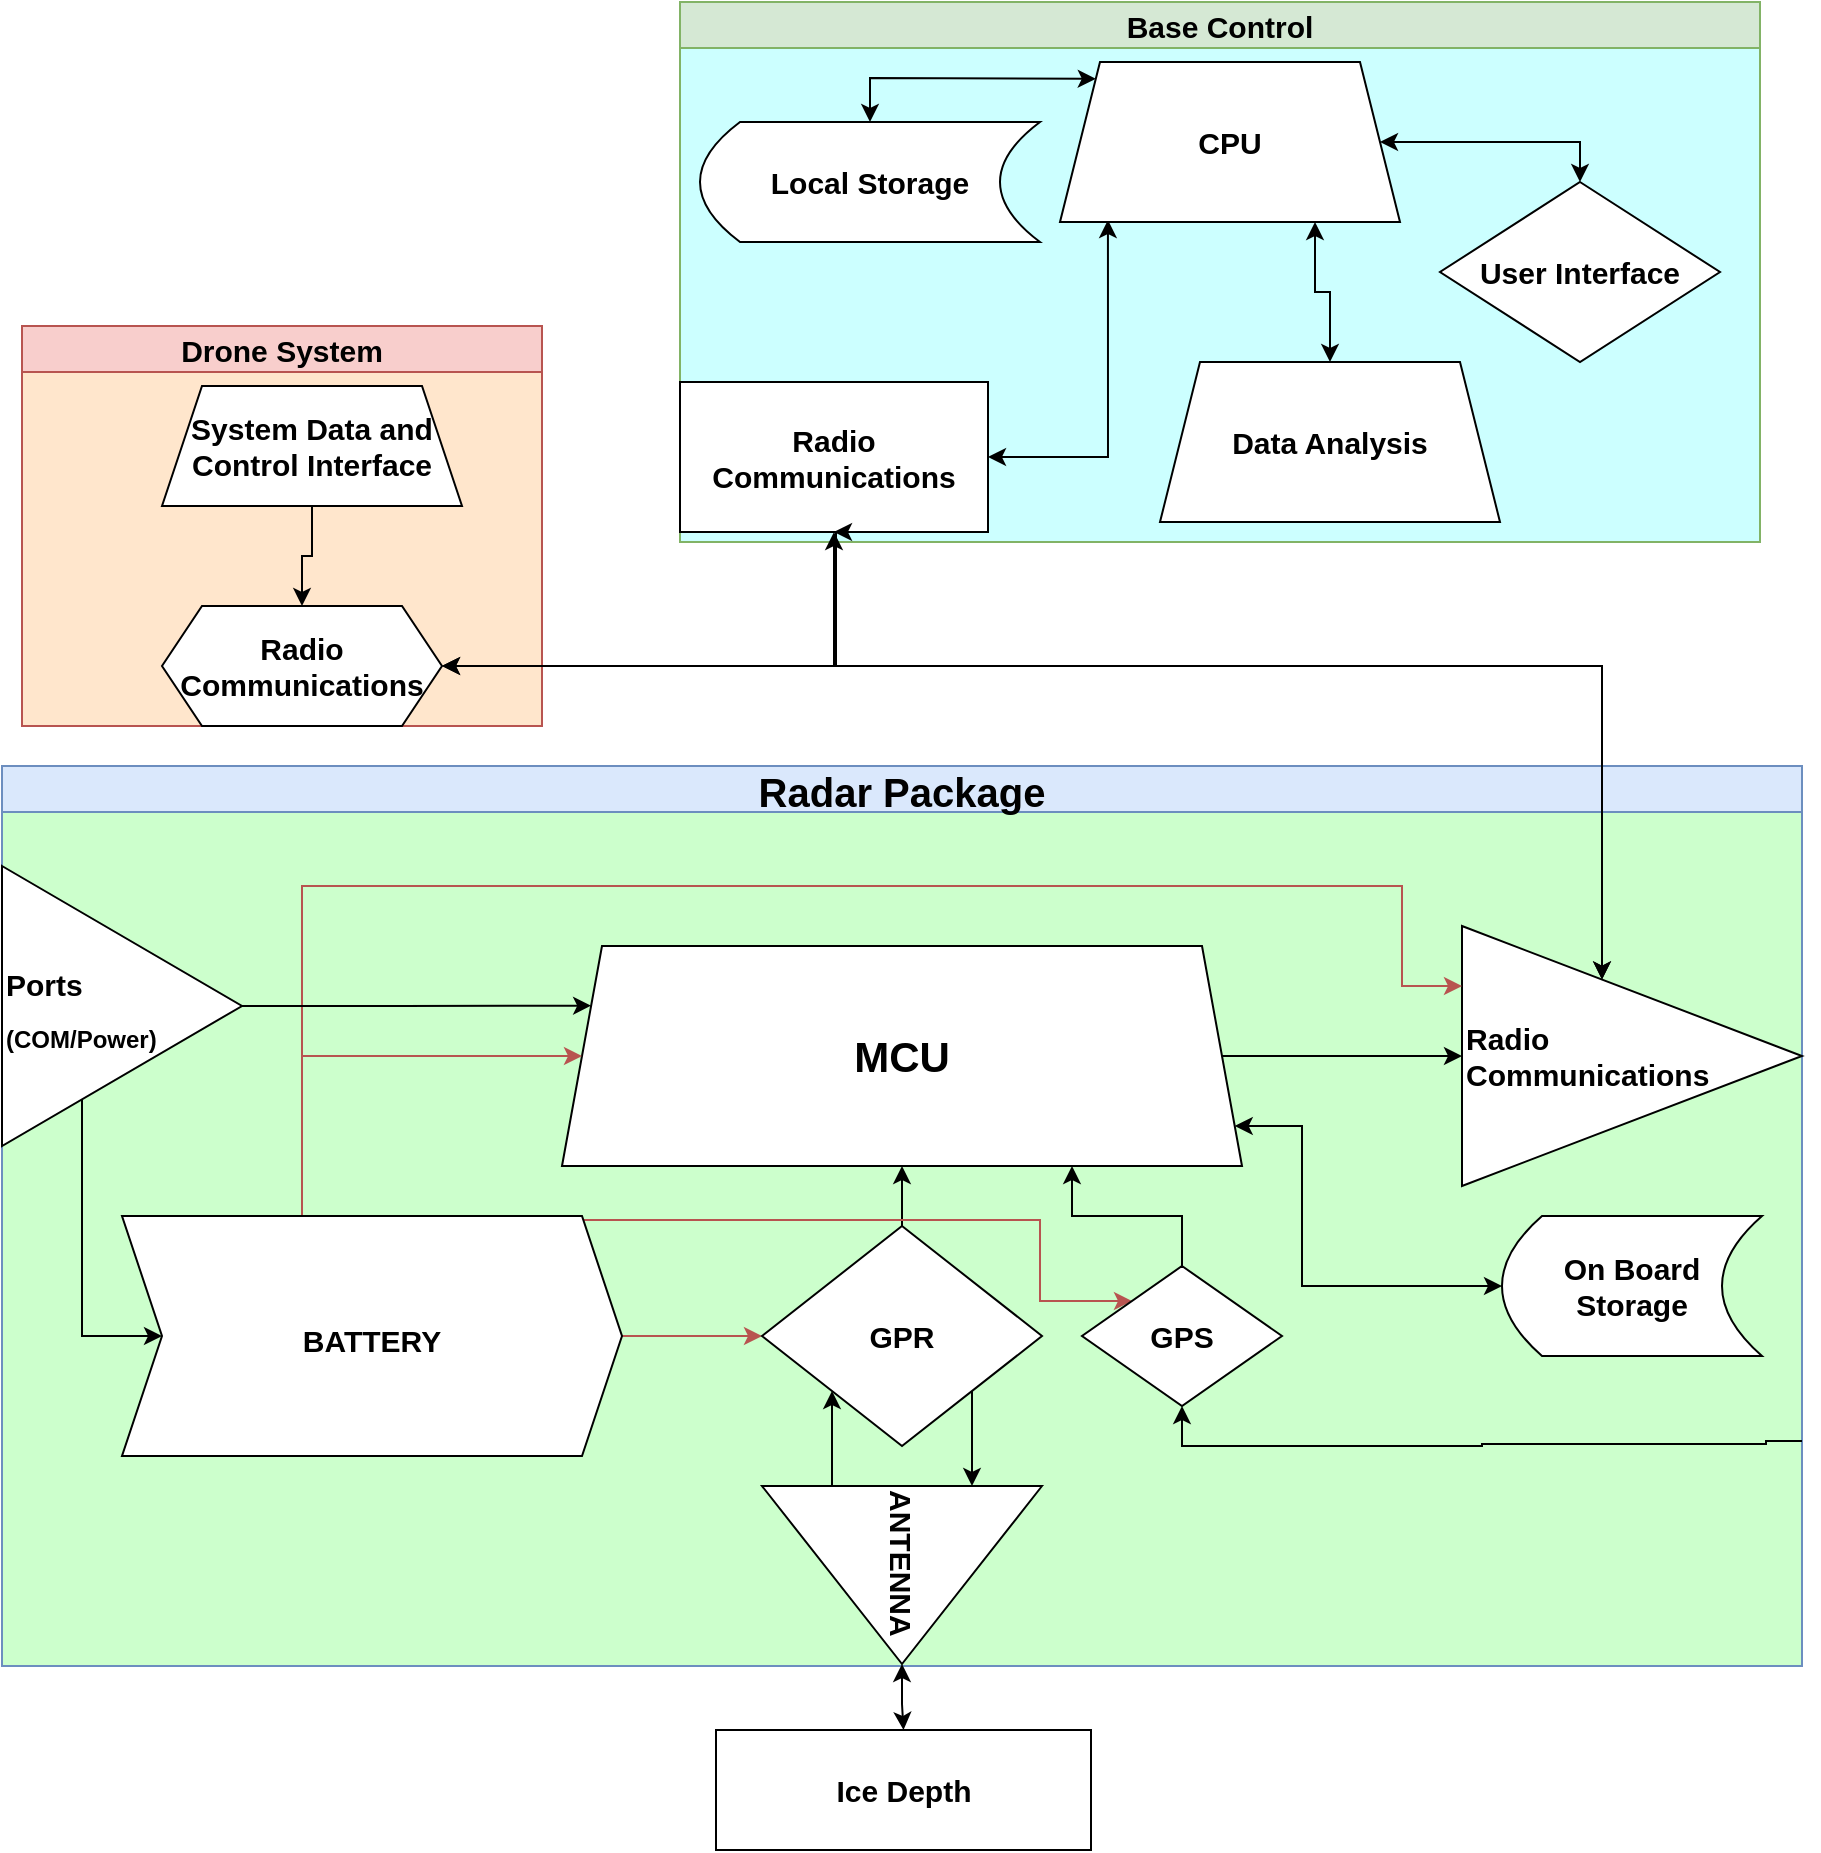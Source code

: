 <mxfile version="20.5.1" type="google"><diagram id="5p57DuiUJtVlTiZNPNAu" name="Page-1"><mxGraphModel grid="0" page="0" gridSize="10" guides="0" tooltips="1" connect="1" arrows="1" fold="1" pageScale="1" pageWidth="850" pageHeight="1100" math="0" shadow="0"><root><mxCell id="0"/><mxCell id="1" parent="0"/><mxCell id="MShEhDMoe3EngXBpGJt7-1" value="Radar Package" style="swimlane;fillColor=#dae8fc;strokeColor=#6c8ebf;swimlaneFillColor=#CCFFCC;fontSize=20;" vertex="1" parent="1"><mxGeometry x="90" y="390" width="900" height="450" as="geometry"/></mxCell><mxCell id="MShEhDMoe3EngXBpGJt7-6" style="edgeStyle=orthogonalEdgeStyle;rounded=0;orthogonalLoop=1;jettySize=auto;html=1;entryX=0;entryY=1;entryDx=0;entryDy=0;fontSize=15;exitX=0;exitY=0.75;exitDx=0;exitDy=0;" edge="1" parent="MShEhDMoe3EngXBpGJt7-1" source="MShEhDMoe3EngXBpGJt7-4" target="MShEhDMoe3EngXBpGJt7-5"><mxGeometry relative="1" as="geometry"/></mxCell><mxCell id="MShEhDMoe3EngXBpGJt7-4" value="&lt;b&gt;&lt;font style=&quot;font-size: 15px;&quot;&gt;ANTENNA&lt;/font&gt;&lt;/b&gt;" style="triangle;whiteSpace=wrap;html=1;fillColor=#FFFFFF;rotation=90;align=left;" vertex="1" parent="MShEhDMoe3EngXBpGJt7-1"><mxGeometry x="405.5" y="334.5" width="89" height="140" as="geometry"/></mxCell><mxCell id="MShEhDMoe3EngXBpGJt7-7" style="edgeStyle=orthogonalEdgeStyle;rounded=0;orthogonalLoop=1;jettySize=auto;html=1;entryX=0;entryY=0.25;entryDx=0;entryDy=0;fontSize=15;exitX=1;exitY=1;exitDx=0;exitDy=0;" edge="1" parent="MShEhDMoe3EngXBpGJt7-1" source="MShEhDMoe3EngXBpGJt7-5" target="MShEhDMoe3EngXBpGJt7-4"><mxGeometry relative="1" as="geometry"><mxPoint x="490" y="340" as="sourcePoint"/><Array as="points"><mxPoint x="485" y="350"/><mxPoint x="485" y="350"/></Array></mxGeometry></mxCell><mxCell id="MShEhDMoe3EngXBpGJt7-13" style="edgeStyle=orthogonalEdgeStyle;rounded=0;orthogonalLoop=1;jettySize=auto;html=1;entryX=0.5;entryY=1;entryDx=0;entryDy=0;fontSize=21;" edge="1" parent="MShEhDMoe3EngXBpGJt7-1" source="MShEhDMoe3EngXBpGJt7-5" target="MShEhDMoe3EngXBpGJt7-12"><mxGeometry relative="1" as="geometry"/></mxCell><mxCell id="MShEhDMoe3EngXBpGJt7-8" value="&lt;b&gt;On Board Storage&lt;/b&gt;" style="shape=dataStorage;whiteSpace=wrap;html=1;fixedSize=1;fontSize=15;fillColor=#FFFFFF;" vertex="1" parent="MShEhDMoe3EngXBpGJt7-1"><mxGeometry x="750" y="225" width="130" height="70" as="geometry"/></mxCell><mxCell id="MShEhDMoe3EngXBpGJt7-9" value="&lt;b&gt;Radio &lt;br&gt;Communications&lt;/b&gt;" style="triangle;whiteSpace=wrap;html=1;fontSize=15;fillColor=#FFFFFF;align=left;" vertex="1" parent="MShEhDMoe3EngXBpGJt7-1"><mxGeometry x="730" y="80" width="170" height="130" as="geometry"/></mxCell><mxCell id="MShEhDMoe3EngXBpGJt7-14" style="edgeStyle=orthogonalEdgeStyle;rounded=0;orthogonalLoop=1;jettySize=auto;html=1;fontSize=21;" edge="1" parent="MShEhDMoe3EngXBpGJt7-1" source="MShEhDMoe3EngXBpGJt7-12" target="MShEhDMoe3EngXBpGJt7-9"><mxGeometry relative="1" as="geometry"/></mxCell><mxCell id="MShEhDMoe3EngXBpGJt7-15" style="edgeStyle=orthogonalEdgeStyle;rounded=0;orthogonalLoop=1;jettySize=auto;html=1;fontSize=21;entryX=0;entryY=0.5;entryDx=0;entryDy=0;startArrow=classic;startFill=1;" edge="1" parent="MShEhDMoe3EngXBpGJt7-1" source="MShEhDMoe3EngXBpGJt7-12" target="MShEhDMoe3EngXBpGJt7-8"><mxGeometry relative="1" as="geometry"><Array as="points"><mxPoint x="650" y="180"/><mxPoint x="650" y="260"/></Array></mxGeometry></mxCell><mxCell id="MShEhDMoe3EngXBpGJt7-12" value="&lt;b&gt;&lt;font style=&quot;font-size: 21px;&quot;&gt;MCU&lt;/font&gt;&lt;/b&gt;" style="shape=trapezoid;perimeter=trapezoidPerimeter;whiteSpace=wrap;html=1;fixedSize=1;fontSize=15;fillColor=#FFFFFF;gradientColor=none;" vertex="1" parent="MShEhDMoe3EngXBpGJt7-1"><mxGeometry x="280" y="90" width="340" height="110" as="geometry"/></mxCell><mxCell id="MShEhDMoe3EngXBpGJt7-17" style="edgeStyle=orthogonalEdgeStyle;rounded=0;orthogonalLoop=1;jettySize=auto;html=1;entryX=0;entryY=0.5;entryDx=0;entryDy=0;fontSize=21;startArrow=none;startFill=0;fillColor=#f8cecc;strokeColor=#b85450;" edge="1" parent="MShEhDMoe3EngXBpGJt7-1" source="MShEhDMoe3EngXBpGJt7-16" target="MShEhDMoe3EngXBpGJt7-5"><mxGeometry relative="1" as="geometry"/></mxCell><mxCell id="MShEhDMoe3EngXBpGJt7-18" style="edgeStyle=orthogonalEdgeStyle;rounded=0;orthogonalLoop=1;jettySize=auto;html=1;entryX=0;entryY=0.5;entryDx=0;entryDy=0;fontSize=21;startArrow=none;startFill=0;fillColor=#f8cecc;strokeColor=#b85450;" edge="1" parent="MShEhDMoe3EngXBpGJt7-1" source="MShEhDMoe3EngXBpGJt7-16" target="MShEhDMoe3EngXBpGJt7-12"><mxGeometry relative="1" as="geometry"><Array as="points"><mxPoint x="150" y="145"/></Array></mxGeometry></mxCell><mxCell id="MShEhDMoe3EngXBpGJt7-20" style="edgeStyle=orthogonalEdgeStyle;rounded=0;orthogonalLoop=1;jettySize=auto;html=1;fontSize=21;startArrow=none;startFill=0;fillColor=#f8cecc;strokeColor=#b85450;" edge="1" parent="MShEhDMoe3EngXBpGJt7-1" source="MShEhDMoe3EngXBpGJt7-16" target="MShEhDMoe3EngXBpGJt7-9"><mxGeometry relative="1" as="geometry"><mxPoint x="690" y="100" as="targetPoint"/><Array as="points"><mxPoint x="150" y="60"/><mxPoint x="700" y="60"/><mxPoint x="700" y="110"/></Array></mxGeometry></mxCell><mxCell id="WmSkTKC6HEO1XX-EunGo-6" style="edgeStyle=orthogonalEdgeStyle;rounded=0;orthogonalLoop=1;jettySize=auto;html=1;entryX=0;entryY=0;entryDx=0;entryDy=0;fontSize=15;startArrow=none;startFill=0;fillColor=#f8cecc;strokeColor=#b85450;" edge="1" parent="MShEhDMoe3EngXBpGJt7-1" source="MShEhDMoe3EngXBpGJt7-16" target="MShEhDMoe3EngXBpGJt7-40"><mxGeometry relative="1" as="geometry"><Array as="points"><mxPoint x="519" y="227"/><mxPoint x="519" y="268"/></Array></mxGeometry></mxCell><mxCell id="MShEhDMoe3EngXBpGJt7-16" value="&lt;span style=&quot;font-size: 15px;&quot;&gt;&lt;b&gt;BATTERY&lt;/b&gt;&lt;/span&gt;" style="shape=step;perimeter=stepPerimeter;whiteSpace=wrap;html=1;fixedSize=1;fontSize=21;fillColor=#FFFFFF;gradientColor=none;" vertex="1" parent="MShEhDMoe3EngXBpGJt7-1"><mxGeometry x="60" y="225" width="250" height="120" as="geometry"/></mxCell><mxCell id="MShEhDMoe3EngXBpGJt7-22" style="edgeStyle=orthogonalEdgeStyle;rounded=0;orthogonalLoop=1;jettySize=auto;html=1;entryX=0;entryY=0.25;entryDx=0;entryDy=0;fontSize=15;startArrow=none;startFill=0;" edge="1" parent="MShEhDMoe3EngXBpGJt7-1" source="MShEhDMoe3EngXBpGJt7-21" target="MShEhDMoe3EngXBpGJt7-12"><mxGeometry relative="1" as="geometry"/></mxCell><mxCell id="MShEhDMoe3EngXBpGJt7-23" style="edgeStyle=orthogonalEdgeStyle;rounded=0;orthogonalLoop=1;jettySize=auto;html=1;fontSize=15;startArrow=none;startFill=0;" edge="1" parent="MShEhDMoe3EngXBpGJt7-1" source="MShEhDMoe3EngXBpGJt7-21"><mxGeometry relative="1" as="geometry"><mxPoint x="80" y="285" as="targetPoint"/><Array as="points"><mxPoint x="40" y="285"/></Array></mxGeometry></mxCell><mxCell id="MShEhDMoe3EngXBpGJt7-21" value="&lt;b style=&quot;&quot;&gt;&lt;font style=&quot;&quot;&gt;&lt;font style=&quot;font-size: 15px;&quot;&gt;Ports&lt;/font&gt;&lt;br&gt;&lt;span style=&quot;font-size: 12px;&quot;&gt;(COM/Power)&lt;/span&gt;&lt;br&gt;&lt;/font&gt;&lt;/b&gt;" style="triangle;whiteSpace=wrap;html=1;fontSize=21;fillColor=#FFFFFF;gradientColor=none;align=left;" vertex="1" parent="MShEhDMoe3EngXBpGJt7-1"><mxGeometry y="50" width="120" height="140" as="geometry"/></mxCell><mxCell id="MShEhDMoe3EngXBpGJt7-41" style="edgeStyle=orthogonalEdgeStyle;rounded=0;orthogonalLoop=1;jettySize=auto;html=1;entryX=0.75;entryY=1;entryDx=0;entryDy=0;fontSize=15;startArrow=none;startFill=0;" edge="1" parent="MShEhDMoe3EngXBpGJt7-1" source="MShEhDMoe3EngXBpGJt7-40" target="MShEhDMoe3EngXBpGJt7-12"><mxGeometry relative="1" as="geometry"/></mxCell><mxCell id="MShEhDMoe3EngXBpGJt7-40" value="&lt;b&gt;GPS&lt;/b&gt;" style="rhombus;whiteSpace=wrap;html=1;fontSize=15;fillColor=#FFFFFF;" vertex="1" parent="MShEhDMoe3EngXBpGJt7-1"><mxGeometry x="540" y="250" width="100" height="70" as="geometry"/></mxCell><mxCell id="MShEhDMoe3EngXBpGJt7-42" style="edgeStyle=orthogonalEdgeStyle;rounded=0;orthogonalLoop=1;jettySize=auto;html=1;fontSize=15;startArrow=classic;startFill=1;endArrow=none;endFill=0;entryX=1;entryY=0.75;entryDx=0;entryDy=0;exitX=0.5;exitY=1;exitDx=0;exitDy=0;" edge="1" parent="MShEhDMoe3EngXBpGJt7-1" source="MShEhDMoe3EngXBpGJt7-40" target="MShEhDMoe3EngXBpGJt7-1"><mxGeometry relative="1" as="geometry"><mxPoint x="714" y="306" as="targetPoint"/><Array as="points"><mxPoint x="590" y="340"/><mxPoint x="740" y="340"/><mxPoint x="882" y="339"/><mxPoint x="882" y="338"/></Array></mxGeometry></mxCell><mxCell id="MShEhDMoe3EngXBpGJt7-5" value="&lt;b&gt;GPR&lt;/b&gt;" style="rhombus;whiteSpace=wrap;html=1;fontSize=15;fillColor=#FFFFFF;" vertex="1" parent="MShEhDMoe3EngXBpGJt7-1"><mxGeometry x="380" y="230" width="140" height="110" as="geometry"/></mxCell><mxCell id="MShEhDMoe3EngXBpGJt7-2" value="Drone System" style="swimlane;fillColor=#f8cecc;strokeColor=#b85450;gradientColor=none;swimlaneFillColor=#FFE6CC;fontSize=15;" vertex="1" parent="1"><mxGeometry x="100" y="170" width="260" height="200" as="geometry"/></mxCell><mxCell id="MShEhDMoe3EngXBpGJt7-43" value="&lt;b&gt;Radio Communications&lt;/b&gt;" style="shape=hexagon;perimeter=hexagonPerimeter2;whiteSpace=wrap;html=1;fixedSize=1;fontSize=15;fillColor=#FFFFFF;gradientColor=none;" vertex="1" parent="MShEhDMoe3EngXBpGJt7-2"><mxGeometry x="70" y="140" width="140" height="60" as="geometry"/></mxCell><mxCell id="WmSkTKC6HEO1XX-EunGo-2" style="edgeStyle=orthogonalEdgeStyle;rounded=0;orthogonalLoop=1;jettySize=auto;html=1;exitX=0.5;exitY=1;exitDx=0;exitDy=0;" edge="1" parent="MShEhDMoe3EngXBpGJt7-2" source="MShEhDMoe3EngXBpGJt7-44" target="MShEhDMoe3EngXBpGJt7-43"><mxGeometry relative="1" as="geometry"/></mxCell><mxCell id="MShEhDMoe3EngXBpGJt7-44" value="&lt;b&gt;System Data and Control Interface&lt;/b&gt;" style="shape=trapezoid;perimeter=trapezoidPerimeter;whiteSpace=wrap;html=1;fixedSize=1;fontSize=15;fillColor=#FFFFFF;gradientColor=none;" vertex="1" parent="MShEhDMoe3EngXBpGJt7-2"><mxGeometry x="70" y="30" width="150" height="60" as="geometry"/></mxCell><mxCell id="MShEhDMoe3EngXBpGJt7-3" value="Base Control" style="swimlane;fillColor=#d5e8d4;strokeColor=#82b366;swimlaneFillColor=#CCFFFF;fontSize=15;" vertex="1" parent="1"><mxGeometry x="429" y="8" width="540" height="270" as="geometry"/></mxCell><mxCell id="MShEhDMoe3EngXBpGJt7-36" style="edgeStyle=orthogonalEdgeStyle;rounded=0;orthogonalLoop=1;jettySize=auto;html=1;entryX=0.141;entryY=0.988;entryDx=0;entryDy=0;fontSize=15;startArrow=classic;startFill=1;entryPerimeter=0;" edge="1" parent="MShEhDMoe3EngXBpGJt7-3" source="MShEhDMoe3EngXBpGJt7-26" target="MShEhDMoe3EngXBpGJt7-34"><mxGeometry relative="1" as="geometry"/></mxCell><mxCell id="MShEhDMoe3EngXBpGJt7-26" value="&lt;b&gt;&lt;font style=&quot;font-size: 15px;&quot;&gt;Radio &lt;br&gt;Communications&lt;/font&gt;&lt;/b&gt;" style="rounded=0;whiteSpace=wrap;html=1;fontSize=12;fillColor=#FFFFFF;gradientColor=none;" vertex="1" parent="MShEhDMoe3EngXBpGJt7-3"><mxGeometry y="190" width="154" height="75" as="geometry"/></mxCell><mxCell id="MShEhDMoe3EngXBpGJt7-28" value="&lt;b&gt;Local Storage&lt;/b&gt;" style="shape=dataStorage;whiteSpace=wrap;html=1;fixedSize=1;fontSize=15;fillColor=#FFFFFF;gradientColor=none;" vertex="1" parent="MShEhDMoe3EngXBpGJt7-3"><mxGeometry x="10" y="60" width="170" height="60" as="geometry"/></mxCell><mxCell id="MShEhDMoe3EngXBpGJt7-29" value="&lt;b&gt;Data Analysis&lt;/b&gt;" style="shape=trapezoid;perimeter=trapezoidPerimeter;whiteSpace=wrap;html=1;fixedSize=1;fontSize=15;fillColor=#FFFFFF;gradientColor=none;" vertex="1" parent="MShEhDMoe3EngXBpGJt7-3"><mxGeometry x="240" y="180" width="170" height="80" as="geometry"/></mxCell><mxCell id="MShEhDMoe3EngXBpGJt7-37" style="edgeStyle=orthogonalEdgeStyle;rounded=0;orthogonalLoop=1;jettySize=auto;html=1;fontSize=15;startArrow=classic;startFill=1;entryX=0.5;entryY=0;entryDx=0;entryDy=0;exitX=0;exitY=0;exitDx=0;exitDy=0;" edge="1" parent="MShEhDMoe3EngXBpGJt7-3" source="MShEhDMoe3EngXBpGJt7-34" target="MShEhDMoe3EngXBpGJt7-28"><mxGeometry relative="1" as="geometry"><mxPoint x="220" y="170" as="targetPoint"/><Array as="points"><mxPoint x="204" y="38"/><mxPoint x="95" y="38"/></Array></mxGeometry></mxCell><mxCell id="MShEhDMoe3EngXBpGJt7-38" style="edgeStyle=orthogonalEdgeStyle;rounded=0;orthogonalLoop=1;jettySize=auto;html=1;fontSize=15;startArrow=classic;startFill=1;exitX=0.75;exitY=1;exitDx=0;exitDy=0;" edge="1" parent="MShEhDMoe3EngXBpGJt7-3" source="MShEhDMoe3EngXBpGJt7-34" target="MShEhDMoe3EngXBpGJt7-29"><mxGeometry relative="1" as="geometry"><Array as="points"/></mxGeometry></mxCell><mxCell id="MShEhDMoe3EngXBpGJt7-39" style="edgeStyle=orthogonalEdgeStyle;rounded=0;orthogonalLoop=1;jettySize=auto;html=1;fontSize=15;startArrow=classic;startFill=1;entryX=0.5;entryY=0;entryDx=0;entryDy=0;" edge="1" parent="MShEhDMoe3EngXBpGJt7-3" source="MShEhDMoe3EngXBpGJt7-34" target="MShEhDMoe3EngXBpGJt7-35"><mxGeometry relative="1" as="geometry"/></mxCell><mxCell id="MShEhDMoe3EngXBpGJt7-34" value="&lt;b&gt;CPU&lt;/b&gt;" style="shape=trapezoid;perimeter=trapezoidPerimeter;whiteSpace=wrap;html=1;fixedSize=1;fontSize=15;fillColor=#FFFFFF;gradientColor=none;" vertex="1" parent="MShEhDMoe3EngXBpGJt7-3"><mxGeometry x="190" y="30" width="170" height="80" as="geometry"/></mxCell><mxCell id="MShEhDMoe3EngXBpGJt7-35" value="&lt;b&gt;User Interface&lt;/b&gt;" style="rhombus;whiteSpace=wrap;html=1;fontSize=15;fillColor=#FFFFFF;gradientColor=none;" vertex="1" parent="MShEhDMoe3EngXBpGJt7-3"><mxGeometry x="380" y="90" width="140" height="90" as="geometry"/></mxCell><mxCell id="MShEhDMoe3EngXBpGJt7-46" style="edgeStyle=orthogonalEdgeStyle;rounded=0;orthogonalLoop=1;jettySize=auto;html=1;fontSize=15;startArrow=classic;startFill=1;endArrow=classic;endFill=1;entryX=0.5;entryY=0;entryDx=0;entryDy=0;" edge="1" parent="1" source="MShEhDMoe3EngXBpGJt7-4" target="MShEhDMoe3EngXBpGJt7-47"><mxGeometry relative="1" as="geometry"><mxPoint x="540" y="990" as="targetPoint"/></mxGeometry></mxCell><mxCell id="MShEhDMoe3EngXBpGJt7-47" value="&lt;b&gt;Ice Depth&lt;/b&gt;" style="rounded=0;whiteSpace=wrap;html=1;fontSize=15;fillColor=#FFFFFF;gradientColor=none;" vertex="1" parent="1"><mxGeometry x="447" y="872" width="187.5" height="60" as="geometry"/></mxCell><mxCell id="WmSkTKC6HEO1XX-EunGo-3" style="edgeStyle=orthogonalEdgeStyle;rounded=0;orthogonalLoop=1;jettySize=auto;html=1;entryX=1;entryY=0.5;entryDx=0;entryDy=0;startArrow=classic;startFill=1;" edge="1" parent="1" source="MShEhDMoe3EngXBpGJt7-9" target="MShEhDMoe3EngXBpGJt7-43"><mxGeometry relative="1" as="geometry"><Array as="points"><mxPoint x="890" y="340"/></Array></mxGeometry></mxCell><mxCell id="WmSkTKC6HEO1XX-EunGo-4" style="edgeStyle=orthogonalEdgeStyle;rounded=0;orthogonalLoop=1;jettySize=auto;html=1;startArrow=classic;startFill=1;entryX=0.5;entryY=1;entryDx=0;entryDy=0;" edge="1" parent="1" source="MShEhDMoe3EngXBpGJt7-9" target="MShEhDMoe3EngXBpGJt7-26"><mxGeometry relative="1" as="geometry"><Array as="points"><mxPoint x="890" y="340"/><mxPoint x="507" y="340"/></Array></mxGeometry></mxCell><mxCell id="WmSkTKC6HEO1XX-EunGo-5" style="edgeStyle=orthogonalEdgeStyle;rounded=0;orthogonalLoop=1;jettySize=auto;html=1;startArrow=classic;startFill=1;" edge="1" parent="1" source="MShEhDMoe3EngXBpGJt7-43" target="MShEhDMoe3EngXBpGJt7-26"><mxGeometry relative="1" as="geometry"/></mxCell></root></mxGraphModel></diagram></mxfile>